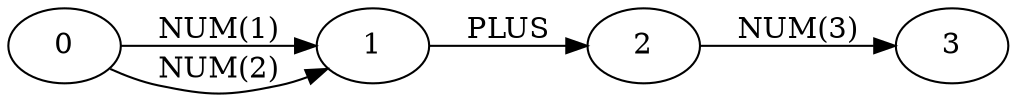 digraph g
{
d2tgraphstyle="scale=0.9"
rankdir = LR
0 -> 1 [label="NUM(1)"]
0 -> 1 [label="NUM(2)"]
1 -> 2 [label="PLUS"]
2 -> 3 [label="NUM(3)"]
}
